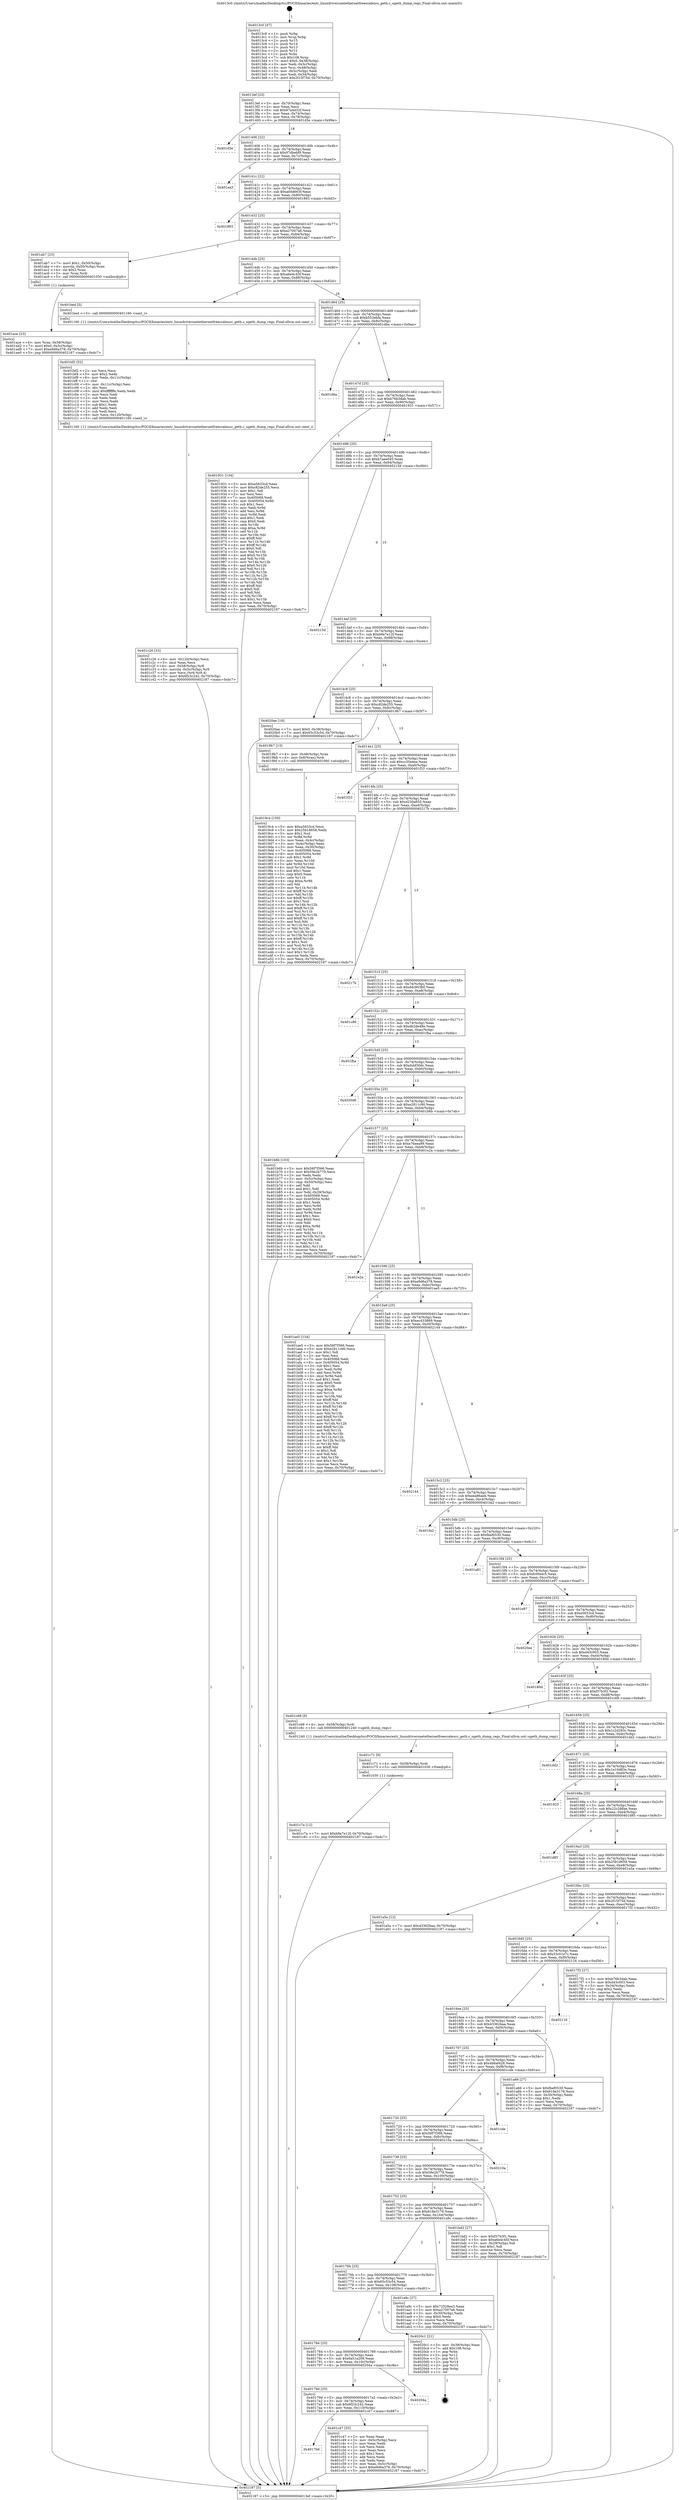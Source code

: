 digraph "0x4013c0" {
  label = "0x4013c0 (/mnt/c/Users/mathe/Desktop/tcc/POCII/binaries/extr_linuxdriversnetethernetfreescaleucc_geth.c_ugeth_dump_regs_Final-ollvm.out::main(0))"
  labelloc = "t"
  node[shape=record]

  Entry [label="",width=0.3,height=0.3,shape=circle,fillcolor=black,style=filled]
  "0x4013ef" [label="{
     0x4013ef [23]\l
     | [instrs]\l
     &nbsp;&nbsp;0x4013ef \<+3\>: mov -0x70(%rbp),%eax\l
     &nbsp;&nbsp;0x4013f2 \<+2\>: mov %eax,%ecx\l
     &nbsp;&nbsp;0x4013f4 \<+6\>: sub $0x97a4d32f,%ecx\l
     &nbsp;&nbsp;0x4013fa \<+3\>: mov %eax,-0x74(%rbp)\l
     &nbsp;&nbsp;0x4013fd \<+3\>: mov %ecx,-0x78(%rbp)\l
     &nbsp;&nbsp;0x401400 \<+6\>: je 0000000000401d5e \<main+0x99e\>\l
  }"]
  "0x401d5e" [label="{
     0x401d5e\l
  }", style=dashed]
  "0x401406" [label="{
     0x401406 [22]\l
     | [instrs]\l
     &nbsp;&nbsp;0x401406 \<+5\>: jmp 000000000040140b \<main+0x4b\>\l
     &nbsp;&nbsp;0x40140b \<+3\>: mov -0x74(%rbp),%eax\l
     &nbsp;&nbsp;0x40140e \<+5\>: sub $0x97dbebf9,%eax\l
     &nbsp;&nbsp;0x401413 \<+3\>: mov %eax,-0x7c(%rbp)\l
     &nbsp;&nbsp;0x401416 \<+6\>: je 0000000000401ea3 \<main+0xae3\>\l
  }"]
  Exit [label="",width=0.3,height=0.3,shape=circle,fillcolor=black,style=filled,peripheries=2]
  "0x401ea3" [label="{
     0x401ea3\l
  }", style=dashed]
  "0x40141c" [label="{
     0x40141c [22]\l
     | [instrs]\l
     &nbsp;&nbsp;0x40141c \<+5\>: jmp 0000000000401421 \<main+0x61\>\l
     &nbsp;&nbsp;0x401421 \<+3\>: mov -0x74(%rbp),%eax\l
     &nbsp;&nbsp;0x401424 \<+5\>: sub $0xa0dd663f,%eax\l
     &nbsp;&nbsp;0x401429 \<+3\>: mov %eax,-0x80(%rbp)\l
     &nbsp;&nbsp;0x40142c \<+6\>: je 0000000000401893 \<main+0x4d3\>\l
  }"]
  "0x401c7a" [label="{
     0x401c7a [12]\l
     | [instrs]\l
     &nbsp;&nbsp;0x401c7a \<+7\>: movl $0xb9a7e12f,-0x70(%rbp)\l
     &nbsp;&nbsp;0x401c81 \<+5\>: jmp 0000000000402187 \<main+0xdc7\>\l
  }"]
  "0x401893" [label="{
     0x401893\l
  }", style=dashed]
  "0x401432" [label="{
     0x401432 [25]\l
     | [instrs]\l
     &nbsp;&nbsp;0x401432 \<+5\>: jmp 0000000000401437 \<main+0x77\>\l
     &nbsp;&nbsp;0x401437 \<+3\>: mov -0x74(%rbp),%eax\l
     &nbsp;&nbsp;0x40143a \<+5\>: sub $0xa27007a6,%eax\l
     &nbsp;&nbsp;0x40143f \<+6\>: mov %eax,-0x84(%rbp)\l
     &nbsp;&nbsp;0x401445 \<+6\>: je 0000000000401ab7 \<main+0x6f7\>\l
  }"]
  "0x401c71" [label="{
     0x401c71 [9]\l
     | [instrs]\l
     &nbsp;&nbsp;0x401c71 \<+4\>: mov -0x58(%rbp),%rdi\l
     &nbsp;&nbsp;0x401c75 \<+5\>: call 0000000000401030 \<free@plt\>\l
     | [calls]\l
     &nbsp;&nbsp;0x401030 \{1\} (unknown)\l
  }"]
  "0x401ab7" [label="{
     0x401ab7 [23]\l
     | [instrs]\l
     &nbsp;&nbsp;0x401ab7 \<+7\>: movl $0x1,-0x50(%rbp)\l
     &nbsp;&nbsp;0x401abe \<+4\>: movslq -0x50(%rbp),%rax\l
     &nbsp;&nbsp;0x401ac2 \<+4\>: shl $0x2,%rax\l
     &nbsp;&nbsp;0x401ac6 \<+3\>: mov %rax,%rdi\l
     &nbsp;&nbsp;0x401ac9 \<+5\>: call 0000000000401050 \<malloc@plt\>\l
     | [calls]\l
     &nbsp;&nbsp;0x401050 \{1\} (unknown)\l
  }"]
  "0x40144b" [label="{
     0x40144b [25]\l
     | [instrs]\l
     &nbsp;&nbsp;0x40144b \<+5\>: jmp 0000000000401450 \<main+0x90\>\l
     &nbsp;&nbsp;0x401450 \<+3\>: mov -0x74(%rbp),%eax\l
     &nbsp;&nbsp;0x401453 \<+5\>: sub $0xa6e4c45f,%eax\l
     &nbsp;&nbsp;0x401458 \<+6\>: mov %eax,-0x88(%rbp)\l
     &nbsp;&nbsp;0x40145e \<+6\>: je 0000000000401bed \<main+0x82d\>\l
  }"]
  "0x4017b6" [label="{
     0x4017b6\l
  }", style=dashed]
  "0x401bed" [label="{
     0x401bed [5]\l
     | [instrs]\l
     &nbsp;&nbsp;0x401bed \<+5\>: call 0000000000401160 \<next_i\>\l
     | [calls]\l
     &nbsp;&nbsp;0x401160 \{1\} (/mnt/c/Users/mathe/Desktop/tcc/POCII/binaries/extr_linuxdriversnetethernetfreescaleucc_geth.c_ugeth_dump_regs_Final-ollvm.out::next_i)\l
  }"]
  "0x401464" [label="{
     0x401464 [25]\l
     | [instrs]\l
     &nbsp;&nbsp;0x401464 \<+5\>: jmp 0000000000401469 \<main+0xa9\>\l
     &nbsp;&nbsp;0x401469 \<+3\>: mov -0x74(%rbp),%eax\l
     &nbsp;&nbsp;0x40146c \<+5\>: sub $0xb553ebfa,%eax\l
     &nbsp;&nbsp;0x401471 \<+6\>: mov %eax,-0x8c(%rbp)\l
     &nbsp;&nbsp;0x401477 \<+6\>: je 0000000000401d6a \<main+0x9aa\>\l
  }"]
  "0x401c47" [label="{
     0x401c47 [33]\l
     | [instrs]\l
     &nbsp;&nbsp;0x401c47 \<+2\>: xor %eax,%eax\l
     &nbsp;&nbsp;0x401c49 \<+3\>: mov -0x5c(%rbp),%ecx\l
     &nbsp;&nbsp;0x401c4c \<+2\>: mov %eax,%edx\l
     &nbsp;&nbsp;0x401c4e \<+2\>: sub %ecx,%edx\l
     &nbsp;&nbsp;0x401c50 \<+2\>: mov %eax,%ecx\l
     &nbsp;&nbsp;0x401c52 \<+3\>: sub $0x1,%ecx\l
     &nbsp;&nbsp;0x401c55 \<+2\>: add %ecx,%edx\l
     &nbsp;&nbsp;0x401c57 \<+2\>: sub %edx,%eax\l
     &nbsp;&nbsp;0x401c59 \<+3\>: mov %eax,-0x5c(%rbp)\l
     &nbsp;&nbsp;0x401c5c \<+7\>: movl $0xe9d6a378,-0x70(%rbp)\l
     &nbsp;&nbsp;0x401c63 \<+5\>: jmp 0000000000402187 \<main+0xdc7\>\l
  }"]
  "0x401d6a" [label="{
     0x401d6a\l
  }", style=dashed]
  "0x40147d" [label="{
     0x40147d [25]\l
     | [instrs]\l
     &nbsp;&nbsp;0x40147d \<+5\>: jmp 0000000000401482 \<main+0xc2\>\l
     &nbsp;&nbsp;0x401482 \<+3\>: mov -0x74(%rbp),%eax\l
     &nbsp;&nbsp;0x401485 \<+5\>: sub $0xb76b3dab,%eax\l
     &nbsp;&nbsp;0x40148a \<+6\>: mov %eax,-0x90(%rbp)\l
     &nbsp;&nbsp;0x401490 \<+6\>: je 0000000000401931 \<main+0x571\>\l
  }"]
  "0x40179d" [label="{
     0x40179d [25]\l
     | [instrs]\l
     &nbsp;&nbsp;0x40179d \<+5\>: jmp 00000000004017a2 \<main+0x3e2\>\l
     &nbsp;&nbsp;0x4017a2 \<+3\>: mov -0x74(%rbp),%eax\l
     &nbsp;&nbsp;0x4017a5 \<+5\>: sub $0x6f23c242,%eax\l
     &nbsp;&nbsp;0x4017aa \<+6\>: mov %eax,-0x110(%rbp)\l
     &nbsp;&nbsp;0x4017b0 \<+6\>: je 0000000000401c47 \<main+0x887\>\l
  }"]
  "0x401931" [label="{
     0x401931 [134]\l
     | [instrs]\l
     &nbsp;&nbsp;0x401931 \<+5\>: mov $0xa5633cd,%eax\l
     &nbsp;&nbsp;0x401936 \<+5\>: mov $0xc82de255,%ecx\l
     &nbsp;&nbsp;0x40193b \<+2\>: mov $0x1,%dl\l
     &nbsp;&nbsp;0x40193d \<+2\>: xor %esi,%esi\l
     &nbsp;&nbsp;0x40193f \<+7\>: mov 0x405068,%edi\l
     &nbsp;&nbsp;0x401946 \<+8\>: mov 0x405054,%r8d\l
     &nbsp;&nbsp;0x40194e \<+3\>: sub $0x1,%esi\l
     &nbsp;&nbsp;0x401951 \<+3\>: mov %edi,%r9d\l
     &nbsp;&nbsp;0x401954 \<+3\>: add %esi,%r9d\l
     &nbsp;&nbsp;0x401957 \<+4\>: imul %r9d,%edi\l
     &nbsp;&nbsp;0x40195b \<+3\>: and $0x1,%edi\l
     &nbsp;&nbsp;0x40195e \<+3\>: cmp $0x0,%edi\l
     &nbsp;&nbsp;0x401961 \<+4\>: sete %r10b\l
     &nbsp;&nbsp;0x401965 \<+4\>: cmp $0xa,%r8d\l
     &nbsp;&nbsp;0x401969 \<+4\>: setl %r11b\l
     &nbsp;&nbsp;0x40196d \<+3\>: mov %r10b,%bl\l
     &nbsp;&nbsp;0x401970 \<+3\>: xor $0xff,%bl\l
     &nbsp;&nbsp;0x401973 \<+3\>: mov %r11b,%r14b\l
     &nbsp;&nbsp;0x401976 \<+4\>: xor $0xff,%r14b\l
     &nbsp;&nbsp;0x40197a \<+3\>: xor $0x0,%dl\l
     &nbsp;&nbsp;0x40197d \<+3\>: mov %bl,%r15b\l
     &nbsp;&nbsp;0x401980 \<+4\>: and $0x0,%r15b\l
     &nbsp;&nbsp;0x401984 \<+3\>: and %dl,%r10b\l
     &nbsp;&nbsp;0x401987 \<+3\>: mov %r14b,%r12b\l
     &nbsp;&nbsp;0x40198a \<+4\>: and $0x0,%r12b\l
     &nbsp;&nbsp;0x40198e \<+3\>: and %dl,%r11b\l
     &nbsp;&nbsp;0x401991 \<+3\>: or %r10b,%r15b\l
     &nbsp;&nbsp;0x401994 \<+3\>: or %r11b,%r12b\l
     &nbsp;&nbsp;0x401997 \<+3\>: xor %r12b,%r15b\l
     &nbsp;&nbsp;0x40199a \<+3\>: or %r14b,%bl\l
     &nbsp;&nbsp;0x40199d \<+3\>: xor $0xff,%bl\l
     &nbsp;&nbsp;0x4019a0 \<+3\>: or $0x0,%dl\l
     &nbsp;&nbsp;0x4019a3 \<+2\>: and %dl,%bl\l
     &nbsp;&nbsp;0x4019a5 \<+3\>: or %bl,%r15b\l
     &nbsp;&nbsp;0x4019a8 \<+4\>: test $0x1,%r15b\l
     &nbsp;&nbsp;0x4019ac \<+3\>: cmovne %ecx,%eax\l
     &nbsp;&nbsp;0x4019af \<+3\>: mov %eax,-0x70(%rbp)\l
     &nbsp;&nbsp;0x4019b2 \<+5\>: jmp 0000000000402187 \<main+0xdc7\>\l
  }"]
  "0x401496" [label="{
     0x401496 [25]\l
     | [instrs]\l
     &nbsp;&nbsp;0x401496 \<+5\>: jmp 000000000040149b \<main+0xdb\>\l
     &nbsp;&nbsp;0x40149b \<+3\>: mov -0x74(%rbp),%eax\l
     &nbsp;&nbsp;0x40149e \<+5\>: sub $0xb7aee045,%eax\l
     &nbsp;&nbsp;0x4014a3 \<+6\>: mov %eax,-0x94(%rbp)\l
     &nbsp;&nbsp;0x4014a9 \<+6\>: je 000000000040215d \<main+0xd9d\>\l
  }"]
  "0x40204a" [label="{
     0x40204a\l
  }", style=dashed]
  "0x40215d" [label="{
     0x40215d\l
  }", style=dashed]
  "0x4014af" [label="{
     0x4014af [25]\l
     | [instrs]\l
     &nbsp;&nbsp;0x4014af \<+5\>: jmp 00000000004014b4 \<main+0xf4\>\l
     &nbsp;&nbsp;0x4014b4 \<+3\>: mov -0x74(%rbp),%eax\l
     &nbsp;&nbsp;0x4014b7 \<+5\>: sub $0xb9a7e12f,%eax\l
     &nbsp;&nbsp;0x4014bc \<+6\>: mov %eax,-0x98(%rbp)\l
     &nbsp;&nbsp;0x4014c2 \<+6\>: je 00000000004020ae \<main+0xcee\>\l
  }"]
  "0x401784" [label="{
     0x401784 [25]\l
     | [instrs]\l
     &nbsp;&nbsp;0x401784 \<+5\>: jmp 0000000000401789 \<main+0x3c9\>\l
     &nbsp;&nbsp;0x401789 \<+3\>: mov -0x74(%rbp),%eax\l
     &nbsp;&nbsp;0x40178c \<+5\>: sub $0x6a51a209,%eax\l
     &nbsp;&nbsp;0x401791 \<+6\>: mov %eax,-0x10c(%rbp)\l
     &nbsp;&nbsp;0x401797 \<+6\>: je 000000000040204a \<main+0xc8a\>\l
  }"]
  "0x4020ae" [label="{
     0x4020ae [19]\l
     | [instrs]\l
     &nbsp;&nbsp;0x4020ae \<+7\>: movl $0x0,-0x38(%rbp)\l
     &nbsp;&nbsp;0x4020b5 \<+7\>: movl $0x65c53c54,-0x70(%rbp)\l
     &nbsp;&nbsp;0x4020bc \<+5\>: jmp 0000000000402187 \<main+0xdc7\>\l
  }"]
  "0x4014c8" [label="{
     0x4014c8 [25]\l
     | [instrs]\l
     &nbsp;&nbsp;0x4014c8 \<+5\>: jmp 00000000004014cd \<main+0x10d\>\l
     &nbsp;&nbsp;0x4014cd \<+3\>: mov -0x74(%rbp),%eax\l
     &nbsp;&nbsp;0x4014d0 \<+5\>: sub $0xc82de255,%eax\l
     &nbsp;&nbsp;0x4014d5 \<+6\>: mov %eax,-0x9c(%rbp)\l
     &nbsp;&nbsp;0x4014db \<+6\>: je 00000000004019b7 \<main+0x5f7\>\l
  }"]
  "0x4020c1" [label="{
     0x4020c1 [21]\l
     | [instrs]\l
     &nbsp;&nbsp;0x4020c1 \<+3\>: mov -0x38(%rbp),%eax\l
     &nbsp;&nbsp;0x4020c4 \<+7\>: add $0x108,%rsp\l
     &nbsp;&nbsp;0x4020cb \<+1\>: pop %rbx\l
     &nbsp;&nbsp;0x4020cc \<+2\>: pop %r12\l
     &nbsp;&nbsp;0x4020ce \<+2\>: pop %r13\l
     &nbsp;&nbsp;0x4020d0 \<+2\>: pop %r14\l
     &nbsp;&nbsp;0x4020d2 \<+2\>: pop %r15\l
     &nbsp;&nbsp;0x4020d4 \<+1\>: pop %rbp\l
     &nbsp;&nbsp;0x4020d5 \<+1\>: ret\l
  }"]
  "0x4019b7" [label="{
     0x4019b7 [13]\l
     | [instrs]\l
     &nbsp;&nbsp;0x4019b7 \<+4\>: mov -0x48(%rbp),%rax\l
     &nbsp;&nbsp;0x4019bb \<+4\>: mov 0x8(%rax),%rdi\l
     &nbsp;&nbsp;0x4019bf \<+5\>: call 0000000000401060 \<atoi@plt\>\l
     | [calls]\l
     &nbsp;&nbsp;0x401060 \{1\} (unknown)\l
  }"]
  "0x4014e1" [label="{
     0x4014e1 [25]\l
     | [instrs]\l
     &nbsp;&nbsp;0x4014e1 \<+5\>: jmp 00000000004014e6 \<main+0x126\>\l
     &nbsp;&nbsp;0x4014e6 \<+3\>: mov -0x74(%rbp),%eax\l
     &nbsp;&nbsp;0x4014e9 \<+5\>: sub $0xcc35e4ee,%eax\l
     &nbsp;&nbsp;0x4014ee \<+6\>: mov %eax,-0xa0(%rbp)\l
     &nbsp;&nbsp;0x4014f4 \<+6\>: je 0000000000401f33 \<main+0xb73\>\l
  }"]
  "0x401c26" [label="{
     0x401c26 [33]\l
     | [instrs]\l
     &nbsp;&nbsp;0x401c26 \<+6\>: mov -0x120(%rbp),%ecx\l
     &nbsp;&nbsp;0x401c2c \<+3\>: imul %eax,%ecx\l
     &nbsp;&nbsp;0x401c2f \<+4\>: mov -0x58(%rbp),%r8\l
     &nbsp;&nbsp;0x401c33 \<+4\>: movslq -0x5c(%rbp),%r9\l
     &nbsp;&nbsp;0x401c37 \<+4\>: mov %ecx,(%r8,%r9,4)\l
     &nbsp;&nbsp;0x401c3b \<+7\>: movl $0x6f23c242,-0x70(%rbp)\l
     &nbsp;&nbsp;0x401c42 \<+5\>: jmp 0000000000402187 \<main+0xdc7\>\l
  }"]
  "0x401f33" [label="{
     0x401f33\l
  }", style=dashed]
  "0x4014fa" [label="{
     0x4014fa [25]\l
     | [instrs]\l
     &nbsp;&nbsp;0x4014fa \<+5\>: jmp 00000000004014ff \<main+0x13f\>\l
     &nbsp;&nbsp;0x4014ff \<+3\>: mov -0x74(%rbp),%eax\l
     &nbsp;&nbsp;0x401502 \<+5\>: sub $0xd230a655,%eax\l
     &nbsp;&nbsp;0x401507 \<+6\>: mov %eax,-0xa4(%rbp)\l
     &nbsp;&nbsp;0x40150d \<+6\>: je 000000000040217b \<main+0xdbb\>\l
  }"]
  "0x401bf2" [label="{
     0x401bf2 [52]\l
     | [instrs]\l
     &nbsp;&nbsp;0x401bf2 \<+2\>: xor %ecx,%ecx\l
     &nbsp;&nbsp;0x401bf4 \<+5\>: mov $0x2,%edx\l
     &nbsp;&nbsp;0x401bf9 \<+6\>: mov %edx,-0x11c(%rbp)\l
     &nbsp;&nbsp;0x401bff \<+1\>: cltd\l
     &nbsp;&nbsp;0x401c00 \<+6\>: mov -0x11c(%rbp),%esi\l
     &nbsp;&nbsp;0x401c06 \<+2\>: idiv %esi\l
     &nbsp;&nbsp;0x401c08 \<+6\>: imul $0xfffffffe,%edx,%edx\l
     &nbsp;&nbsp;0x401c0e \<+2\>: mov %ecx,%edi\l
     &nbsp;&nbsp;0x401c10 \<+2\>: sub %edx,%edi\l
     &nbsp;&nbsp;0x401c12 \<+2\>: mov %ecx,%edx\l
     &nbsp;&nbsp;0x401c14 \<+3\>: sub $0x1,%edx\l
     &nbsp;&nbsp;0x401c17 \<+2\>: add %edx,%edi\l
     &nbsp;&nbsp;0x401c19 \<+2\>: sub %edi,%ecx\l
     &nbsp;&nbsp;0x401c1b \<+6\>: mov %ecx,-0x120(%rbp)\l
     &nbsp;&nbsp;0x401c21 \<+5\>: call 0000000000401160 \<next_i\>\l
     | [calls]\l
     &nbsp;&nbsp;0x401160 \{1\} (/mnt/c/Users/mathe/Desktop/tcc/POCII/binaries/extr_linuxdriversnetethernetfreescaleucc_geth.c_ugeth_dump_regs_Final-ollvm.out::next_i)\l
  }"]
  "0x40217b" [label="{
     0x40217b\l
  }", style=dashed]
  "0x401513" [label="{
     0x401513 [25]\l
     | [instrs]\l
     &nbsp;&nbsp;0x401513 \<+5\>: jmp 0000000000401518 \<main+0x158\>\l
     &nbsp;&nbsp;0x401518 \<+3\>: mov -0x74(%rbp),%eax\l
     &nbsp;&nbsp;0x40151b \<+5\>: sub $0xd4c903b0,%eax\l
     &nbsp;&nbsp;0x401520 \<+6\>: mov %eax,-0xa8(%rbp)\l
     &nbsp;&nbsp;0x401526 \<+6\>: je 0000000000401c86 \<main+0x8c6\>\l
  }"]
  "0x401ace" [label="{
     0x401ace [23]\l
     | [instrs]\l
     &nbsp;&nbsp;0x401ace \<+4\>: mov %rax,-0x58(%rbp)\l
     &nbsp;&nbsp;0x401ad2 \<+7\>: movl $0x0,-0x5c(%rbp)\l
     &nbsp;&nbsp;0x401ad9 \<+7\>: movl $0xe9d6a378,-0x70(%rbp)\l
     &nbsp;&nbsp;0x401ae0 \<+5\>: jmp 0000000000402187 \<main+0xdc7\>\l
  }"]
  "0x401c86" [label="{
     0x401c86\l
  }", style=dashed]
  "0x40152c" [label="{
     0x40152c [25]\l
     | [instrs]\l
     &nbsp;&nbsp;0x40152c \<+5\>: jmp 0000000000401531 \<main+0x171\>\l
     &nbsp;&nbsp;0x401531 \<+3\>: mov -0x74(%rbp),%eax\l
     &nbsp;&nbsp;0x401534 \<+5\>: sub $0xdb2de48e,%eax\l
     &nbsp;&nbsp;0x401539 \<+6\>: mov %eax,-0xac(%rbp)\l
     &nbsp;&nbsp;0x40153f \<+6\>: je 0000000000401fba \<main+0xbfa\>\l
  }"]
  "0x40176b" [label="{
     0x40176b [25]\l
     | [instrs]\l
     &nbsp;&nbsp;0x40176b \<+5\>: jmp 0000000000401770 \<main+0x3b0\>\l
     &nbsp;&nbsp;0x401770 \<+3\>: mov -0x74(%rbp),%eax\l
     &nbsp;&nbsp;0x401773 \<+5\>: sub $0x65c53c54,%eax\l
     &nbsp;&nbsp;0x401778 \<+6\>: mov %eax,-0x108(%rbp)\l
     &nbsp;&nbsp;0x40177e \<+6\>: je 00000000004020c1 \<main+0xd01\>\l
  }"]
  "0x401fba" [label="{
     0x401fba\l
  }", style=dashed]
  "0x401545" [label="{
     0x401545 [25]\l
     | [instrs]\l
     &nbsp;&nbsp;0x401545 \<+5\>: jmp 000000000040154a \<main+0x18a\>\l
     &nbsp;&nbsp;0x40154a \<+3\>: mov -0x74(%rbp),%eax\l
     &nbsp;&nbsp;0x40154d \<+5\>: sub $0xdcbf30dc,%eax\l
     &nbsp;&nbsp;0x401552 \<+6\>: mov %eax,-0xb0(%rbp)\l
     &nbsp;&nbsp;0x401558 \<+6\>: je 00000000004020d6 \<main+0xd16\>\l
  }"]
  "0x401a9c" [label="{
     0x401a9c [27]\l
     | [instrs]\l
     &nbsp;&nbsp;0x401a9c \<+5\>: mov $0x72528ee3,%eax\l
     &nbsp;&nbsp;0x401aa1 \<+5\>: mov $0xa27007a6,%ecx\l
     &nbsp;&nbsp;0x401aa6 \<+3\>: mov -0x30(%rbp),%edx\l
     &nbsp;&nbsp;0x401aa9 \<+3\>: cmp $0x0,%edx\l
     &nbsp;&nbsp;0x401aac \<+3\>: cmove %ecx,%eax\l
     &nbsp;&nbsp;0x401aaf \<+3\>: mov %eax,-0x70(%rbp)\l
     &nbsp;&nbsp;0x401ab2 \<+5\>: jmp 0000000000402187 \<main+0xdc7\>\l
  }"]
  "0x4020d6" [label="{
     0x4020d6\l
  }", style=dashed]
  "0x40155e" [label="{
     0x40155e [25]\l
     | [instrs]\l
     &nbsp;&nbsp;0x40155e \<+5\>: jmp 0000000000401563 \<main+0x1a3\>\l
     &nbsp;&nbsp;0x401563 \<+3\>: mov -0x74(%rbp),%eax\l
     &nbsp;&nbsp;0x401566 \<+5\>: sub $0xe2811c90,%eax\l
     &nbsp;&nbsp;0x40156b \<+6\>: mov %eax,-0xb4(%rbp)\l
     &nbsp;&nbsp;0x401571 \<+6\>: je 0000000000401b6b \<main+0x7ab\>\l
  }"]
  "0x401752" [label="{
     0x401752 [25]\l
     | [instrs]\l
     &nbsp;&nbsp;0x401752 \<+5\>: jmp 0000000000401757 \<main+0x397\>\l
     &nbsp;&nbsp;0x401757 \<+3\>: mov -0x74(%rbp),%eax\l
     &nbsp;&nbsp;0x40175a \<+5\>: sub $0x618e3176,%eax\l
     &nbsp;&nbsp;0x40175f \<+6\>: mov %eax,-0x104(%rbp)\l
     &nbsp;&nbsp;0x401765 \<+6\>: je 0000000000401a9c \<main+0x6dc\>\l
  }"]
  "0x401b6b" [label="{
     0x401b6b [103]\l
     | [instrs]\l
     &nbsp;&nbsp;0x401b6b \<+5\>: mov $0x56f7f366,%eax\l
     &nbsp;&nbsp;0x401b70 \<+5\>: mov $0x59e2b779,%ecx\l
     &nbsp;&nbsp;0x401b75 \<+2\>: xor %edx,%edx\l
     &nbsp;&nbsp;0x401b77 \<+3\>: mov -0x5c(%rbp),%esi\l
     &nbsp;&nbsp;0x401b7a \<+3\>: cmp -0x50(%rbp),%esi\l
     &nbsp;&nbsp;0x401b7d \<+4\>: setl %dil\l
     &nbsp;&nbsp;0x401b81 \<+4\>: and $0x1,%dil\l
     &nbsp;&nbsp;0x401b85 \<+4\>: mov %dil,-0x29(%rbp)\l
     &nbsp;&nbsp;0x401b89 \<+7\>: mov 0x405068,%esi\l
     &nbsp;&nbsp;0x401b90 \<+8\>: mov 0x405054,%r8d\l
     &nbsp;&nbsp;0x401b98 \<+3\>: sub $0x1,%edx\l
     &nbsp;&nbsp;0x401b9b \<+3\>: mov %esi,%r9d\l
     &nbsp;&nbsp;0x401b9e \<+3\>: add %edx,%r9d\l
     &nbsp;&nbsp;0x401ba1 \<+4\>: imul %r9d,%esi\l
     &nbsp;&nbsp;0x401ba5 \<+3\>: and $0x1,%esi\l
     &nbsp;&nbsp;0x401ba8 \<+3\>: cmp $0x0,%esi\l
     &nbsp;&nbsp;0x401bab \<+4\>: sete %dil\l
     &nbsp;&nbsp;0x401baf \<+4\>: cmp $0xa,%r8d\l
     &nbsp;&nbsp;0x401bb3 \<+4\>: setl %r10b\l
     &nbsp;&nbsp;0x401bb7 \<+3\>: mov %dil,%r11b\l
     &nbsp;&nbsp;0x401bba \<+3\>: and %r10b,%r11b\l
     &nbsp;&nbsp;0x401bbd \<+3\>: xor %r10b,%dil\l
     &nbsp;&nbsp;0x401bc0 \<+3\>: or %dil,%r11b\l
     &nbsp;&nbsp;0x401bc3 \<+4\>: test $0x1,%r11b\l
     &nbsp;&nbsp;0x401bc7 \<+3\>: cmovne %ecx,%eax\l
     &nbsp;&nbsp;0x401bca \<+3\>: mov %eax,-0x70(%rbp)\l
     &nbsp;&nbsp;0x401bcd \<+5\>: jmp 0000000000402187 \<main+0xdc7\>\l
  }"]
  "0x401577" [label="{
     0x401577 [25]\l
     | [instrs]\l
     &nbsp;&nbsp;0x401577 \<+5\>: jmp 000000000040157c \<main+0x1bc\>\l
     &nbsp;&nbsp;0x40157c \<+3\>: mov -0x74(%rbp),%eax\l
     &nbsp;&nbsp;0x40157f \<+5\>: sub $0xe76eea99,%eax\l
     &nbsp;&nbsp;0x401584 \<+6\>: mov %eax,-0xb8(%rbp)\l
     &nbsp;&nbsp;0x40158a \<+6\>: je 0000000000401e2a \<main+0xa6a\>\l
  }"]
  "0x401bd2" [label="{
     0x401bd2 [27]\l
     | [instrs]\l
     &nbsp;&nbsp;0x401bd2 \<+5\>: mov $0xf37b3f1,%eax\l
     &nbsp;&nbsp;0x401bd7 \<+5\>: mov $0xa6e4c45f,%ecx\l
     &nbsp;&nbsp;0x401bdc \<+3\>: mov -0x29(%rbp),%dl\l
     &nbsp;&nbsp;0x401bdf \<+3\>: test $0x1,%dl\l
     &nbsp;&nbsp;0x401be2 \<+3\>: cmovne %ecx,%eax\l
     &nbsp;&nbsp;0x401be5 \<+3\>: mov %eax,-0x70(%rbp)\l
     &nbsp;&nbsp;0x401be8 \<+5\>: jmp 0000000000402187 \<main+0xdc7\>\l
  }"]
  "0x401e2a" [label="{
     0x401e2a\l
  }", style=dashed]
  "0x401590" [label="{
     0x401590 [25]\l
     | [instrs]\l
     &nbsp;&nbsp;0x401590 \<+5\>: jmp 0000000000401595 \<main+0x1d5\>\l
     &nbsp;&nbsp;0x401595 \<+3\>: mov -0x74(%rbp),%eax\l
     &nbsp;&nbsp;0x401598 \<+5\>: sub $0xe9d6a378,%eax\l
     &nbsp;&nbsp;0x40159d \<+6\>: mov %eax,-0xbc(%rbp)\l
     &nbsp;&nbsp;0x4015a3 \<+6\>: je 0000000000401ae5 \<main+0x725\>\l
  }"]
  "0x401739" [label="{
     0x401739 [25]\l
     | [instrs]\l
     &nbsp;&nbsp;0x401739 \<+5\>: jmp 000000000040173e \<main+0x37e\>\l
     &nbsp;&nbsp;0x40173e \<+3\>: mov -0x74(%rbp),%eax\l
     &nbsp;&nbsp;0x401741 \<+5\>: sub $0x59e2b779,%eax\l
     &nbsp;&nbsp;0x401746 \<+6\>: mov %eax,-0x100(%rbp)\l
     &nbsp;&nbsp;0x40174c \<+6\>: je 0000000000401bd2 \<main+0x812\>\l
  }"]
  "0x401ae5" [label="{
     0x401ae5 [134]\l
     | [instrs]\l
     &nbsp;&nbsp;0x401ae5 \<+5\>: mov $0x56f7f366,%eax\l
     &nbsp;&nbsp;0x401aea \<+5\>: mov $0xe2811c90,%ecx\l
     &nbsp;&nbsp;0x401aef \<+2\>: mov $0x1,%dl\l
     &nbsp;&nbsp;0x401af1 \<+2\>: xor %esi,%esi\l
     &nbsp;&nbsp;0x401af3 \<+7\>: mov 0x405068,%edi\l
     &nbsp;&nbsp;0x401afa \<+8\>: mov 0x405054,%r8d\l
     &nbsp;&nbsp;0x401b02 \<+3\>: sub $0x1,%esi\l
     &nbsp;&nbsp;0x401b05 \<+3\>: mov %edi,%r9d\l
     &nbsp;&nbsp;0x401b08 \<+3\>: add %esi,%r9d\l
     &nbsp;&nbsp;0x401b0b \<+4\>: imul %r9d,%edi\l
     &nbsp;&nbsp;0x401b0f \<+3\>: and $0x1,%edi\l
     &nbsp;&nbsp;0x401b12 \<+3\>: cmp $0x0,%edi\l
     &nbsp;&nbsp;0x401b15 \<+4\>: sete %r10b\l
     &nbsp;&nbsp;0x401b19 \<+4\>: cmp $0xa,%r8d\l
     &nbsp;&nbsp;0x401b1d \<+4\>: setl %r11b\l
     &nbsp;&nbsp;0x401b21 \<+3\>: mov %r10b,%bl\l
     &nbsp;&nbsp;0x401b24 \<+3\>: xor $0xff,%bl\l
     &nbsp;&nbsp;0x401b27 \<+3\>: mov %r11b,%r14b\l
     &nbsp;&nbsp;0x401b2a \<+4\>: xor $0xff,%r14b\l
     &nbsp;&nbsp;0x401b2e \<+3\>: xor $0x1,%dl\l
     &nbsp;&nbsp;0x401b31 \<+3\>: mov %bl,%r15b\l
     &nbsp;&nbsp;0x401b34 \<+4\>: and $0xff,%r15b\l
     &nbsp;&nbsp;0x401b38 \<+3\>: and %dl,%r10b\l
     &nbsp;&nbsp;0x401b3b \<+3\>: mov %r14b,%r12b\l
     &nbsp;&nbsp;0x401b3e \<+4\>: and $0xff,%r12b\l
     &nbsp;&nbsp;0x401b42 \<+3\>: and %dl,%r11b\l
     &nbsp;&nbsp;0x401b45 \<+3\>: or %r10b,%r15b\l
     &nbsp;&nbsp;0x401b48 \<+3\>: or %r11b,%r12b\l
     &nbsp;&nbsp;0x401b4b \<+3\>: xor %r12b,%r15b\l
     &nbsp;&nbsp;0x401b4e \<+3\>: or %r14b,%bl\l
     &nbsp;&nbsp;0x401b51 \<+3\>: xor $0xff,%bl\l
     &nbsp;&nbsp;0x401b54 \<+3\>: or $0x1,%dl\l
     &nbsp;&nbsp;0x401b57 \<+2\>: and %dl,%bl\l
     &nbsp;&nbsp;0x401b59 \<+3\>: or %bl,%r15b\l
     &nbsp;&nbsp;0x401b5c \<+4\>: test $0x1,%r15b\l
     &nbsp;&nbsp;0x401b60 \<+3\>: cmovne %ecx,%eax\l
     &nbsp;&nbsp;0x401b63 \<+3\>: mov %eax,-0x70(%rbp)\l
     &nbsp;&nbsp;0x401b66 \<+5\>: jmp 0000000000402187 \<main+0xdc7\>\l
  }"]
  "0x4015a9" [label="{
     0x4015a9 [25]\l
     | [instrs]\l
     &nbsp;&nbsp;0x4015a9 \<+5\>: jmp 00000000004015ae \<main+0x1ee\>\l
     &nbsp;&nbsp;0x4015ae \<+3\>: mov -0x74(%rbp),%eax\l
     &nbsp;&nbsp;0x4015b1 \<+5\>: sub $0xec433869,%eax\l
     &nbsp;&nbsp;0x4015b6 \<+6\>: mov %eax,-0xc0(%rbp)\l
     &nbsp;&nbsp;0x4015bc \<+6\>: je 0000000000402144 \<main+0xd84\>\l
  }"]
  "0x40210a" [label="{
     0x40210a\l
  }", style=dashed]
  "0x402144" [label="{
     0x402144\l
  }", style=dashed]
  "0x4015c2" [label="{
     0x4015c2 [25]\l
     | [instrs]\l
     &nbsp;&nbsp;0x4015c2 \<+5\>: jmp 00000000004015c7 \<main+0x207\>\l
     &nbsp;&nbsp;0x4015c7 \<+3\>: mov -0x74(%rbp),%eax\l
     &nbsp;&nbsp;0x4015ca \<+5\>: sub $0xeea86aeb,%eax\l
     &nbsp;&nbsp;0x4015cf \<+6\>: mov %eax,-0xc4(%rbp)\l
     &nbsp;&nbsp;0x4015d5 \<+6\>: je 0000000000401fa2 \<main+0xbe2\>\l
  }"]
  "0x401720" [label="{
     0x401720 [25]\l
     | [instrs]\l
     &nbsp;&nbsp;0x401720 \<+5\>: jmp 0000000000401725 \<main+0x365\>\l
     &nbsp;&nbsp;0x401725 \<+3\>: mov -0x74(%rbp),%eax\l
     &nbsp;&nbsp;0x401728 \<+5\>: sub $0x56f7f366,%eax\l
     &nbsp;&nbsp;0x40172d \<+6\>: mov %eax,-0xfc(%rbp)\l
     &nbsp;&nbsp;0x401733 \<+6\>: je 000000000040210a \<main+0xd4a\>\l
  }"]
  "0x401fa2" [label="{
     0x401fa2\l
  }", style=dashed]
  "0x4015db" [label="{
     0x4015db [25]\l
     | [instrs]\l
     &nbsp;&nbsp;0x4015db \<+5\>: jmp 00000000004015e0 \<main+0x220\>\l
     &nbsp;&nbsp;0x4015e0 \<+3\>: mov -0x74(%rbp),%eax\l
     &nbsp;&nbsp;0x4015e3 \<+5\>: sub $0xfbef0530,%eax\l
     &nbsp;&nbsp;0x4015e8 \<+6\>: mov %eax,-0xc8(%rbp)\l
     &nbsp;&nbsp;0x4015ee \<+6\>: je 0000000000401a81 \<main+0x6c1\>\l
  }"]
  "0x401cde" [label="{
     0x401cde\l
  }", style=dashed]
  "0x401a81" [label="{
     0x401a81\l
  }", style=dashed]
  "0x4015f4" [label="{
     0x4015f4 [25]\l
     | [instrs]\l
     &nbsp;&nbsp;0x4015f4 \<+5\>: jmp 00000000004015f9 \<main+0x239\>\l
     &nbsp;&nbsp;0x4015f9 \<+3\>: mov -0x74(%rbp),%eax\l
     &nbsp;&nbsp;0x4015fc \<+5\>: sub $0xfc0f44c5,%eax\l
     &nbsp;&nbsp;0x401601 \<+6\>: mov %eax,-0xcc(%rbp)\l
     &nbsp;&nbsp;0x401607 \<+6\>: je 0000000000401e97 \<main+0xad7\>\l
  }"]
  "0x401707" [label="{
     0x401707 [25]\l
     | [instrs]\l
     &nbsp;&nbsp;0x401707 \<+5\>: jmp 000000000040170c \<main+0x34c\>\l
     &nbsp;&nbsp;0x40170c \<+3\>: mov -0x74(%rbp),%eax\l
     &nbsp;&nbsp;0x40170f \<+5\>: sub $0x4b6af428,%eax\l
     &nbsp;&nbsp;0x401714 \<+6\>: mov %eax,-0xf8(%rbp)\l
     &nbsp;&nbsp;0x40171a \<+6\>: je 0000000000401cde \<main+0x91e\>\l
  }"]
  "0x401e97" [label="{
     0x401e97\l
  }", style=dashed]
  "0x40160d" [label="{
     0x40160d [25]\l
     | [instrs]\l
     &nbsp;&nbsp;0x40160d \<+5\>: jmp 0000000000401612 \<main+0x252\>\l
     &nbsp;&nbsp;0x401612 \<+3\>: mov -0x74(%rbp),%eax\l
     &nbsp;&nbsp;0x401615 \<+5\>: sub $0xa5633cd,%eax\l
     &nbsp;&nbsp;0x40161a \<+6\>: mov %eax,-0xd0(%rbp)\l
     &nbsp;&nbsp;0x401620 \<+6\>: je 00000000004020ee \<main+0xd2e\>\l
  }"]
  "0x401a66" [label="{
     0x401a66 [27]\l
     | [instrs]\l
     &nbsp;&nbsp;0x401a66 \<+5\>: mov $0xfbef0530,%eax\l
     &nbsp;&nbsp;0x401a6b \<+5\>: mov $0x618e3176,%ecx\l
     &nbsp;&nbsp;0x401a70 \<+3\>: mov -0x30(%rbp),%edx\l
     &nbsp;&nbsp;0x401a73 \<+3\>: cmp $0x1,%edx\l
     &nbsp;&nbsp;0x401a76 \<+3\>: cmovl %ecx,%eax\l
     &nbsp;&nbsp;0x401a79 \<+3\>: mov %eax,-0x70(%rbp)\l
     &nbsp;&nbsp;0x401a7c \<+5\>: jmp 0000000000402187 \<main+0xdc7\>\l
  }"]
  "0x4020ee" [label="{
     0x4020ee\l
  }", style=dashed]
  "0x401626" [label="{
     0x401626 [25]\l
     | [instrs]\l
     &nbsp;&nbsp;0x401626 \<+5\>: jmp 000000000040162b \<main+0x26b\>\l
     &nbsp;&nbsp;0x40162b \<+3\>: mov -0x74(%rbp),%eax\l
     &nbsp;&nbsp;0x40162e \<+5\>: sub $0xd43c003,%eax\l
     &nbsp;&nbsp;0x401633 \<+6\>: mov %eax,-0xd4(%rbp)\l
     &nbsp;&nbsp;0x401639 \<+6\>: je 000000000040180d \<main+0x44d\>\l
  }"]
  "0x4016ee" [label="{
     0x4016ee [25]\l
     | [instrs]\l
     &nbsp;&nbsp;0x4016ee \<+5\>: jmp 00000000004016f3 \<main+0x333\>\l
     &nbsp;&nbsp;0x4016f3 \<+3\>: mov -0x74(%rbp),%eax\l
     &nbsp;&nbsp;0x4016f6 \<+5\>: sub $0x43362baa,%eax\l
     &nbsp;&nbsp;0x4016fb \<+6\>: mov %eax,-0xf4(%rbp)\l
     &nbsp;&nbsp;0x401701 \<+6\>: je 0000000000401a66 \<main+0x6a6\>\l
  }"]
  "0x40180d" [label="{
     0x40180d\l
  }", style=dashed]
  "0x40163f" [label="{
     0x40163f [25]\l
     | [instrs]\l
     &nbsp;&nbsp;0x40163f \<+5\>: jmp 0000000000401644 \<main+0x284\>\l
     &nbsp;&nbsp;0x401644 \<+3\>: mov -0x74(%rbp),%eax\l
     &nbsp;&nbsp;0x401647 \<+5\>: sub $0xf37b3f1,%eax\l
     &nbsp;&nbsp;0x40164c \<+6\>: mov %eax,-0xd8(%rbp)\l
     &nbsp;&nbsp;0x401652 \<+6\>: je 0000000000401c68 \<main+0x8a8\>\l
  }"]
  "0x402116" [label="{
     0x402116\l
  }", style=dashed]
  "0x401c68" [label="{
     0x401c68 [9]\l
     | [instrs]\l
     &nbsp;&nbsp;0x401c68 \<+4\>: mov -0x58(%rbp),%rdi\l
     &nbsp;&nbsp;0x401c6c \<+5\>: call 0000000000401240 \<ugeth_dump_regs\>\l
     | [calls]\l
     &nbsp;&nbsp;0x401240 \{1\} (/mnt/c/Users/mathe/Desktop/tcc/POCII/binaries/extr_linuxdriversnetethernetfreescaleucc_geth.c_ugeth_dump_regs_Final-ollvm.out::ugeth_dump_regs)\l
  }"]
  "0x401658" [label="{
     0x401658 [25]\l
     | [instrs]\l
     &nbsp;&nbsp;0x401658 \<+5\>: jmp 000000000040165d \<main+0x29d\>\l
     &nbsp;&nbsp;0x40165d \<+3\>: mov -0x74(%rbp),%eax\l
     &nbsp;&nbsp;0x401660 \<+5\>: sub $0x1c2d283c,%eax\l
     &nbsp;&nbsp;0x401665 \<+6\>: mov %eax,-0xdc(%rbp)\l
     &nbsp;&nbsp;0x40166b \<+6\>: je 0000000000401dd2 \<main+0xa12\>\l
  }"]
  "0x4019c4" [label="{
     0x4019c4 [150]\l
     | [instrs]\l
     &nbsp;&nbsp;0x4019c4 \<+5\>: mov $0xa5633cd,%ecx\l
     &nbsp;&nbsp;0x4019c9 \<+5\>: mov $0x25b18658,%edx\l
     &nbsp;&nbsp;0x4019ce \<+3\>: mov $0x1,%sil\l
     &nbsp;&nbsp;0x4019d1 \<+3\>: xor %r8d,%r8d\l
     &nbsp;&nbsp;0x4019d4 \<+3\>: mov %eax,-0x4c(%rbp)\l
     &nbsp;&nbsp;0x4019d7 \<+3\>: mov -0x4c(%rbp),%eax\l
     &nbsp;&nbsp;0x4019da \<+3\>: mov %eax,-0x30(%rbp)\l
     &nbsp;&nbsp;0x4019dd \<+7\>: mov 0x405068,%eax\l
     &nbsp;&nbsp;0x4019e4 \<+8\>: mov 0x405054,%r9d\l
     &nbsp;&nbsp;0x4019ec \<+4\>: sub $0x1,%r8d\l
     &nbsp;&nbsp;0x4019f0 \<+3\>: mov %eax,%r10d\l
     &nbsp;&nbsp;0x4019f3 \<+3\>: add %r8d,%r10d\l
     &nbsp;&nbsp;0x4019f6 \<+4\>: imul %r10d,%eax\l
     &nbsp;&nbsp;0x4019fa \<+3\>: and $0x1,%eax\l
     &nbsp;&nbsp;0x4019fd \<+3\>: cmp $0x0,%eax\l
     &nbsp;&nbsp;0x401a00 \<+4\>: sete %r11b\l
     &nbsp;&nbsp;0x401a04 \<+4\>: cmp $0xa,%r9d\l
     &nbsp;&nbsp;0x401a08 \<+3\>: setl %bl\l
     &nbsp;&nbsp;0x401a0b \<+3\>: mov %r11b,%r14b\l
     &nbsp;&nbsp;0x401a0e \<+4\>: xor $0xff,%r14b\l
     &nbsp;&nbsp;0x401a12 \<+3\>: mov %bl,%r15b\l
     &nbsp;&nbsp;0x401a15 \<+4\>: xor $0xff,%r15b\l
     &nbsp;&nbsp;0x401a19 \<+4\>: xor $0x1,%sil\l
     &nbsp;&nbsp;0x401a1d \<+3\>: mov %r14b,%r12b\l
     &nbsp;&nbsp;0x401a20 \<+4\>: and $0xff,%r12b\l
     &nbsp;&nbsp;0x401a24 \<+3\>: and %sil,%r11b\l
     &nbsp;&nbsp;0x401a27 \<+3\>: mov %r15b,%r13b\l
     &nbsp;&nbsp;0x401a2a \<+4\>: and $0xff,%r13b\l
     &nbsp;&nbsp;0x401a2e \<+3\>: and %sil,%bl\l
     &nbsp;&nbsp;0x401a31 \<+3\>: or %r11b,%r12b\l
     &nbsp;&nbsp;0x401a34 \<+3\>: or %bl,%r13b\l
     &nbsp;&nbsp;0x401a37 \<+3\>: xor %r13b,%r12b\l
     &nbsp;&nbsp;0x401a3a \<+3\>: or %r15b,%r14b\l
     &nbsp;&nbsp;0x401a3d \<+4\>: xor $0xff,%r14b\l
     &nbsp;&nbsp;0x401a41 \<+4\>: or $0x1,%sil\l
     &nbsp;&nbsp;0x401a45 \<+3\>: and %sil,%r14b\l
     &nbsp;&nbsp;0x401a48 \<+3\>: or %r14b,%r12b\l
     &nbsp;&nbsp;0x401a4b \<+4\>: test $0x1,%r12b\l
     &nbsp;&nbsp;0x401a4f \<+3\>: cmovne %edx,%ecx\l
     &nbsp;&nbsp;0x401a52 \<+3\>: mov %ecx,-0x70(%rbp)\l
     &nbsp;&nbsp;0x401a55 \<+5\>: jmp 0000000000402187 \<main+0xdc7\>\l
  }"]
  "0x401dd2" [label="{
     0x401dd2\l
  }", style=dashed]
  "0x401671" [label="{
     0x401671 [25]\l
     | [instrs]\l
     &nbsp;&nbsp;0x401671 \<+5\>: jmp 0000000000401676 \<main+0x2b6\>\l
     &nbsp;&nbsp;0x401676 \<+3\>: mov -0x74(%rbp),%eax\l
     &nbsp;&nbsp;0x401679 \<+5\>: sub $0x1e10d83e,%eax\l
     &nbsp;&nbsp;0x40167e \<+6\>: mov %eax,-0xe0(%rbp)\l
     &nbsp;&nbsp;0x401684 \<+6\>: je 0000000000401925 \<main+0x565\>\l
  }"]
  "0x4013c0" [label="{
     0x4013c0 [47]\l
     | [instrs]\l
     &nbsp;&nbsp;0x4013c0 \<+1\>: push %rbp\l
     &nbsp;&nbsp;0x4013c1 \<+3\>: mov %rsp,%rbp\l
     &nbsp;&nbsp;0x4013c4 \<+2\>: push %r15\l
     &nbsp;&nbsp;0x4013c6 \<+2\>: push %r14\l
     &nbsp;&nbsp;0x4013c8 \<+2\>: push %r13\l
     &nbsp;&nbsp;0x4013ca \<+2\>: push %r12\l
     &nbsp;&nbsp;0x4013cc \<+1\>: push %rbx\l
     &nbsp;&nbsp;0x4013cd \<+7\>: sub $0x108,%rsp\l
     &nbsp;&nbsp;0x4013d4 \<+7\>: movl $0x0,-0x38(%rbp)\l
     &nbsp;&nbsp;0x4013db \<+3\>: mov %edi,-0x3c(%rbp)\l
     &nbsp;&nbsp;0x4013de \<+4\>: mov %rsi,-0x48(%rbp)\l
     &nbsp;&nbsp;0x4013e2 \<+3\>: mov -0x3c(%rbp),%edi\l
     &nbsp;&nbsp;0x4013e5 \<+3\>: mov %edi,-0x34(%rbp)\l
     &nbsp;&nbsp;0x4013e8 \<+7\>: movl $0x2f15f75d,-0x70(%rbp)\l
  }"]
  "0x401925" [label="{
     0x401925\l
  }", style=dashed]
  "0x40168a" [label="{
     0x40168a [25]\l
     | [instrs]\l
     &nbsp;&nbsp;0x40168a \<+5\>: jmp 000000000040168f \<main+0x2cf\>\l
     &nbsp;&nbsp;0x40168f \<+3\>: mov -0x74(%rbp),%eax\l
     &nbsp;&nbsp;0x401692 \<+5\>: sub $0x22c288ae,%eax\l
     &nbsp;&nbsp;0x401697 \<+6\>: mov %eax,-0xe4(%rbp)\l
     &nbsp;&nbsp;0x40169d \<+6\>: je 0000000000401d85 \<main+0x9c5\>\l
  }"]
  "0x402187" [label="{
     0x402187 [5]\l
     | [instrs]\l
     &nbsp;&nbsp;0x402187 \<+5\>: jmp 00000000004013ef \<main+0x2f\>\l
  }"]
  "0x401d85" [label="{
     0x401d85\l
  }", style=dashed]
  "0x4016a3" [label="{
     0x4016a3 [25]\l
     | [instrs]\l
     &nbsp;&nbsp;0x4016a3 \<+5\>: jmp 00000000004016a8 \<main+0x2e8\>\l
     &nbsp;&nbsp;0x4016a8 \<+3\>: mov -0x74(%rbp),%eax\l
     &nbsp;&nbsp;0x4016ab \<+5\>: sub $0x25b18658,%eax\l
     &nbsp;&nbsp;0x4016b0 \<+6\>: mov %eax,-0xe8(%rbp)\l
     &nbsp;&nbsp;0x4016b6 \<+6\>: je 0000000000401a5a \<main+0x69a\>\l
  }"]
  "0x4016d5" [label="{
     0x4016d5 [25]\l
     | [instrs]\l
     &nbsp;&nbsp;0x4016d5 \<+5\>: jmp 00000000004016da \<main+0x31a\>\l
     &nbsp;&nbsp;0x4016da \<+3\>: mov -0x74(%rbp),%eax\l
     &nbsp;&nbsp;0x4016dd \<+5\>: sub $0x33c01e7c,%eax\l
     &nbsp;&nbsp;0x4016e2 \<+6\>: mov %eax,-0xf0(%rbp)\l
     &nbsp;&nbsp;0x4016e8 \<+6\>: je 0000000000402116 \<main+0xd56\>\l
  }"]
  "0x401a5a" [label="{
     0x401a5a [12]\l
     | [instrs]\l
     &nbsp;&nbsp;0x401a5a \<+7\>: movl $0x43362baa,-0x70(%rbp)\l
     &nbsp;&nbsp;0x401a61 \<+5\>: jmp 0000000000402187 \<main+0xdc7\>\l
  }"]
  "0x4016bc" [label="{
     0x4016bc [25]\l
     | [instrs]\l
     &nbsp;&nbsp;0x4016bc \<+5\>: jmp 00000000004016c1 \<main+0x301\>\l
     &nbsp;&nbsp;0x4016c1 \<+3\>: mov -0x74(%rbp),%eax\l
     &nbsp;&nbsp;0x4016c4 \<+5\>: sub $0x2f15f75d,%eax\l
     &nbsp;&nbsp;0x4016c9 \<+6\>: mov %eax,-0xec(%rbp)\l
     &nbsp;&nbsp;0x4016cf \<+6\>: je 00000000004017f2 \<main+0x432\>\l
  }"]
  "0x4017f2" [label="{
     0x4017f2 [27]\l
     | [instrs]\l
     &nbsp;&nbsp;0x4017f2 \<+5\>: mov $0xb76b3dab,%eax\l
     &nbsp;&nbsp;0x4017f7 \<+5\>: mov $0xd43c003,%ecx\l
     &nbsp;&nbsp;0x4017fc \<+3\>: mov -0x34(%rbp),%edx\l
     &nbsp;&nbsp;0x4017ff \<+3\>: cmp $0x2,%edx\l
     &nbsp;&nbsp;0x401802 \<+3\>: cmovne %ecx,%eax\l
     &nbsp;&nbsp;0x401805 \<+3\>: mov %eax,-0x70(%rbp)\l
     &nbsp;&nbsp;0x401808 \<+5\>: jmp 0000000000402187 \<main+0xdc7\>\l
  }"]
  Entry -> "0x4013c0" [label=" 1"]
  "0x4013ef" -> "0x401d5e" [label=" 0"]
  "0x4013ef" -> "0x401406" [label=" 18"]
  "0x4020c1" -> Exit [label=" 1"]
  "0x401406" -> "0x401ea3" [label=" 0"]
  "0x401406" -> "0x40141c" [label=" 18"]
  "0x4020ae" -> "0x402187" [label=" 1"]
  "0x40141c" -> "0x401893" [label=" 0"]
  "0x40141c" -> "0x401432" [label=" 18"]
  "0x401c7a" -> "0x402187" [label=" 1"]
  "0x401432" -> "0x401ab7" [label=" 1"]
  "0x401432" -> "0x40144b" [label=" 17"]
  "0x401c71" -> "0x401c7a" [label=" 1"]
  "0x40144b" -> "0x401bed" [label=" 1"]
  "0x40144b" -> "0x401464" [label=" 16"]
  "0x401c68" -> "0x401c71" [label=" 1"]
  "0x401464" -> "0x401d6a" [label=" 0"]
  "0x401464" -> "0x40147d" [label=" 16"]
  "0x401c47" -> "0x402187" [label=" 1"]
  "0x40147d" -> "0x401931" [label=" 1"]
  "0x40147d" -> "0x401496" [label=" 15"]
  "0x40179d" -> "0x401c47" [label=" 1"]
  "0x401496" -> "0x40215d" [label=" 0"]
  "0x401496" -> "0x4014af" [label=" 15"]
  "0x40179d" -> "0x4017b6" [label=" 0"]
  "0x4014af" -> "0x4020ae" [label=" 1"]
  "0x4014af" -> "0x4014c8" [label=" 14"]
  "0x401784" -> "0x40204a" [label=" 0"]
  "0x4014c8" -> "0x4019b7" [label=" 1"]
  "0x4014c8" -> "0x4014e1" [label=" 13"]
  "0x401784" -> "0x40179d" [label=" 1"]
  "0x4014e1" -> "0x401f33" [label=" 0"]
  "0x4014e1" -> "0x4014fa" [label=" 13"]
  "0x40176b" -> "0x4020c1" [label=" 1"]
  "0x4014fa" -> "0x40217b" [label=" 0"]
  "0x4014fa" -> "0x401513" [label=" 13"]
  "0x40176b" -> "0x401784" [label=" 1"]
  "0x401513" -> "0x401c86" [label=" 0"]
  "0x401513" -> "0x40152c" [label=" 13"]
  "0x401c26" -> "0x402187" [label=" 1"]
  "0x40152c" -> "0x401fba" [label=" 0"]
  "0x40152c" -> "0x401545" [label=" 13"]
  "0x401bf2" -> "0x401c26" [label=" 1"]
  "0x401545" -> "0x4020d6" [label=" 0"]
  "0x401545" -> "0x40155e" [label=" 13"]
  "0x401bed" -> "0x401bf2" [label=" 1"]
  "0x40155e" -> "0x401b6b" [label=" 2"]
  "0x40155e" -> "0x401577" [label=" 11"]
  "0x401b6b" -> "0x402187" [label=" 2"]
  "0x401577" -> "0x401e2a" [label=" 0"]
  "0x401577" -> "0x401590" [label=" 11"]
  "0x401ae5" -> "0x402187" [label=" 2"]
  "0x401590" -> "0x401ae5" [label=" 2"]
  "0x401590" -> "0x4015a9" [label=" 9"]
  "0x401ab7" -> "0x401ace" [label=" 1"]
  "0x4015a9" -> "0x402144" [label=" 0"]
  "0x4015a9" -> "0x4015c2" [label=" 9"]
  "0x401a9c" -> "0x402187" [label=" 1"]
  "0x4015c2" -> "0x401fa2" [label=" 0"]
  "0x4015c2" -> "0x4015db" [label=" 9"]
  "0x401752" -> "0x401a9c" [label=" 1"]
  "0x4015db" -> "0x401a81" [label=" 0"]
  "0x4015db" -> "0x4015f4" [label=" 9"]
  "0x401bd2" -> "0x402187" [label=" 2"]
  "0x4015f4" -> "0x401e97" [label=" 0"]
  "0x4015f4" -> "0x40160d" [label=" 9"]
  "0x401739" -> "0x401bd2" [label=" 2"]
  "0x40160d" -> "0x4020ee" [label=" 0"]
  "0x40160d" -> "0x401626" [label=" 9"]
  "0x401ace" -> "0x402187" [label=" 1"]
  "0x401626" -> "0x40180d" [label=" 0"]
  "0x401626" -> "0x40163f" [label=" 9"]
  "0x401720" -> "0x40210a" [label=" 0"]
  "0x40163f" -> "0x401c68" [label=" 1"]
  "0x40163f" -> "0x401658" [label=" 8"]
  "0x401752" -> "0x40176b" [label=" 2"]
  "0x401658" -> "0x401dd2" [label=" 0"]
  "0x401658" -> "0x401671" [label=" 8"]
  "0x401707" -> "0x401cde" [label=" 0"]
  "0x401671" -> "0x401925" [label=" 0"]
  "0x401671" -> "0x40168a" [label=" 8"]
  "0x401739" -> "0x401752" [label=" 3"]
  "0x40168a" -> "0x401d85" [label=" 0"]
  "0x40168a" -> "0x4016a3" [label=" 8"]
  "0x401a66" -> "0x402187" [label=" 1"]
  "0x4016a3" -> "0x401a5a" [label=" 1"]
  "0x4016a3" -> "0x4016bc" [label=" 7"]
  "0x4016ee" -> "0x401707" [label=" 5"]
  "0x4016bc" -> "0x4017f2" [label=" 1"]
  "0x4016bc" -> "0x4016d5" [label=" 6"]
  "0x4017f2" -> "0x402187" [label=" 1"]
  "0x4013c0" -> "0x4013ef" [label=" 1"]
  "0x402187" -> "0x4013ef" [label=" 17"]
  "0x401931" -> "0x402187" [label=" 1"]
  "0x4019b7" -> "0x4019c4" [label=" 1"]
  "0x4019c4" -> "0x402187" [label=" 1"]
  "0x401a5a" -> "0x402187" [label=" 1"]
  "0x401707" -> "0x401720" [label=" 5"]
  "0x4016d5" -> "0x402116" [label=" 0"]
  "0x4016d5" -> "0x4016ee" [label=" 6"]
  "0x401720" -> "0x401739" [label=" 5"]
  "0x4016ee" -> "0x401a66" [label=" 1"]
}

